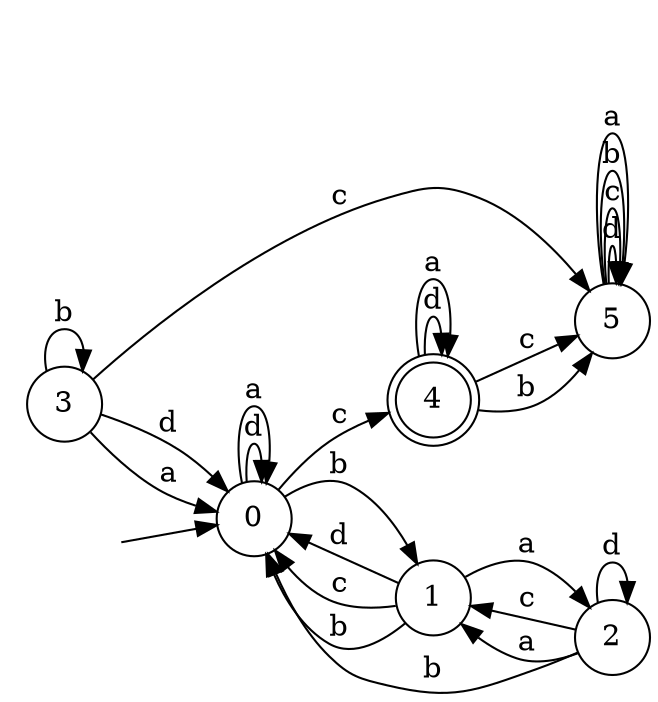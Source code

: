 digraph {
  rankdir=LR;
  0 [label="0", shape = circle];
  0 -> 0 [label="d"];
  0 -> 4 [label="c"];
  0 -> 1 [label="b"];
  0 -> 0 [label="a"];
  1 [label="1", shape = circle];
  1 -> 0 [label="d"];
  1 -> 0 [label="c"];
  1 -> 0 [label="b"];
  1 -> 2 [label="a"];
  2 [label="2", shape = circle];
  2 -> 2 [label="d"];
  2 -> 1 [label="c"];
  2 -> 0 [label="b"];
  2 -> 1 [label="a"];
  3 [label="3", shape = circle];
  3 -> 0 [label="d"];
  3 -> 5 [label="c"];
  3 -> 3 [label="b"];
  3 -> 0 [label="a"];
  4 [label="4", shape = doublecircle];
  4 -> 4 [label="d"];
  4 -> 5 [label="c"];
  4 -> 5 [label="b"];
  4 -> 4 [label="a"];
  5 [label="5", shape = circle];
  5 -> 5 [label="d"];
  5 -> 5 [label="c"];
  5 -> 5 [label="b"];
  5 -> 5 [label="a"];
  6 [label="", shape = plaintext];
  6 -> 0 [label=""];
}
